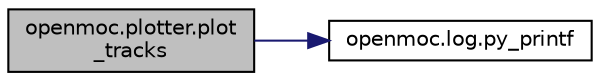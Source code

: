 digraph "openmoc.plotter.plot_tracks"
{
  edge [fontname="Helvetica",fontsize="10",labelfontname="Helvetica",labelfontsize="10"];
  node [fontname="Helvetica",fontsize="10",shape=record];
  rankdir="LR";
  Node1 [label="openmoc.plotter.plot\l_tracks",height=0.2,width=0.4,color="black", fillcolor="grey75", style="filled" fontcolor="black"];
  Node1 -> Node2 [color="midnightblue",fontsize="10",style="solid",fontname="Helvetica"];
  Node2 [label="openmoc.log.py_printf",height=0.2,width=0.4,color="black", fillcolor="white", style="filled",URL="$namespaceopenmoc_1_1log.html#a0bfafaa584b4e7156cce255cb70943e5",tooltip="Function to print a log message to the screen."];
}
